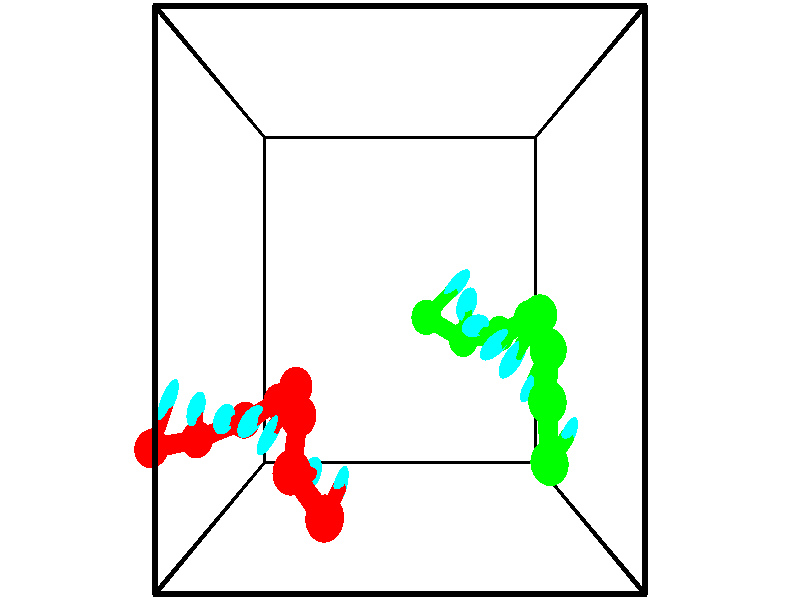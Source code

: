 // switches for output
#declare DRAW_BASES = 1; // possible values are 0, 1; only relevant for DNA ribbons
#declare DRAW_BASES_TYPE = 3; // possible values are 1, 2, 3; only relevant for DNA ribbons
#declare DRAW_FOG = 0; // set to 1 to enable fog

#include "colors.inc"

#include "transforms.inc"
background { rgb <1, 1, 1>}

#default {
   normal{
       ripples 0.25
       frequency 0.20
       turbulence 0.2
       lambda 5
   }
	finish {
		phong 0.1
		phong_size 40.
	}
}

// original window dimensions: 1024x640


// camera settings

camera {
	sky <-0, 1, 0>
	up <-0, 1, 0>
	right 1.6 * <1, 0, 0>
	location <2.5, 2.5, 11.1562>
	look_at <2.5, 2.5, 2.5>
	direction <0, 0, -8.6562>
	angle 67.0682
}


# declare cpy_camera_pos = <2.5, 2.5, 11.1562>;
# if (DRAW_FOG = 1)
fog {
	fog_type 2
	up vnormalize(cpy_camera_pos)
	color rgbt<1,1,1,0.3>
	distance 1e-5
	fog_alt 3e-3
	fog_offset 4
}
# end


// LIGHTS

# declare lum = 6;
global_settings {
	ambient_light rgb lum * <0.05, 0.05, 0.05>
	max_trace_level 15
}# declare cpy_direct_light_amount = 0.25;
light_source
{	1000 * <-1, -1, 1>,
	rgb lum * cpy_direct_light_amount
	parallel
}

light_source
{	1000 * <1, 1, -1>,
	rgb lum * cpy_direct_light_amount
	parallel
}

// strand 0

// nucleotide -1

// particle -1
sphere {
	<1.519346, 0.129566, 3.291732> 0.250000
	pigment { color rgbt <1,0,0,0> }
	no_shadow
}
cylinder {
	<1.599834, 0.238480, 2.915356>,  <1.648128, 0.303828, 2.689530>, 0.100000
	pigment { color rgbt <1,0,0,0> }
	no_shadow
}
cylinder {
	<1.599834, 0.238480, 2.915356>,  <1.519346, 0.129566, 3.291732>, 0.100000
	pigment { color rgbt <1,0,0,0> }
	no_shadow
}

// particle -1
sphere {
	<1.599834, 0.238480, 2.915356> 0.100000
	pigment { color rgbt <1,0,0,0> }
	no_shadow
}
sphere {
	0, 1
	scale<0.080000,0.200000,0.300000>
	matrix <-0.973480, 0.162327, -0.161207,
		0.108847, 0.948426, 0.297727,
		0.201222, 0.272285, -0.940942,
		1.660201, 0.320165, 2.633073>
	pigment { color rgbt <0,1,1,0> }
	no_shadow
}
cylinder {
	<1.060336, 0.592253, 3.131924>,  <1.519346, 0.129566, 3.291732>, 0.130000
	pigment { color rgbt <1,0,0,0> }
	no_shadow
}

// nucleotide -1

// particle -1
sphere {
	<1.060336, 0.592253, 3.131924> 0.250000
	pigment { color rgbt <1,0,0,0> }
	no_shadow
}
cylinder {
	<1.158649, 0.497559, 2.755936>,  <1.217637, 0.440742, 2.530343>, 0.100000
	pigment { color rgbt <1,0,0,0> }
	no_shadow
}
cylinder {
	<1.158649, 0.497559, 2.755936>,  <1.060336, 0.592253, 3.131924>, 0.100000
	pigment { color rgbt <1,0,0,0> }
	no_shadow
}

// particle -1
sphere {
	<1.158649, 0.497559, 2.755936> 0.100000
	pigment { color rgbt <1,0,0,0> }
	no_shadow
}
sphere {
	0, 1
	scale<0.080000,0.200000,0.300000>
	matrix <-0.925056, 0.232421, -0.300420,
		0.289590, 0.943364, -0.161870,
		0.245783, -0.236737, -0.939971,
		1.232384, 0.426538, 2.473944>
	pigment { color rgbt <0,1,1,0> }
	no_shadow
}
cylinder {
	<1.068761, 1.136172, 2.645615>,  <1.060336, 0.592253, 3.131924>, 0.130000
	pigment { color rgbt <1,0,0,0> }
	no_shadow
}

// nucleotide -1

// particle -1
sphere {
	<1.068761, 1.136172, 2.645615> 0.250000
	pigment { color rgbt <1,0,0,0> }
	no_shadow
}
cylinder {
	<0.971142, 0.816010, 2.426601>,  <0.912570, 0.623912, 2.295193>, 0.100000
	pigment { color rgbt <1,0,0,0> }
	no_shadow
}
cylinder {
	<0.971142, 0.816010, 2.426601>,  <1.068761, 1.136172, 2.645615>, 0.100000
	pigment { color rgbt <1,0,0,0> }
	no_shadow
}

// particle -1
sphere {
	<0.971142, 0.816010, 2.426601> 0.100000
	pigment { color rgbt <1,0,0,0> }
	no_shadow
}
sphere {
	0, 1
	scale<0.080000,0.200000,0.300000>
	matrix <-0.853545, 0.445295, -0.270505,
		0.460328, 0.401330, -0.791854,
		-0.244047, -0.800404, -0.547535,
		0.897928, 0.575888, 2.262341>
	pigment { color rgbt <0,1,1,0> }
	no_shadow
}
cylinder {
	<0.913481, 1.400353, 1.965471>,  <1.068761, 1.136172, 2.645615>, 0.130000
	pigment { color rgbt <1,0,0,0> }
	no_shadow
}

// nucleotide -1

// particle -1
sphere {
	<0.913481, 1.400353, 1.965471> 0.250000
	pigment { color rgbt <1,0,0,0> }
	no_shadow
}
cylinder {
	<0.701511, 1.066956, 2.028038>,  <0.574329, 0.866917, 2.065578>, 0.100000
	pigment { color rgbt <1,0,0,0> }
	no_shadow
}
cylinder {
	<0.701511, 1.066956, 2.028038>,  <0.913481, 1.400353, 1.965471>, 0.100000
	pigment { color rgbt <1,0,0,0> }
	no_shadow
}

// particle -1
sphere {
	<0.701511, 1.066956, 2.028038> 0.100000
	pigment { color rgbt <1,0,0,0> }
	no_shadow
}
sphere {
	0, 1
	scale<0.080000,0.200000,0.300000>
	matrix <-0.823124, 0.461143, -0.331382,
		0.204074, -0.304358, -0.930441,
		-0.529925, -0.833495, 0.156417,
		0.542534, 0.816907, 2.074963>
	pigment { color rgbt <0,1,1,0> }
	no_shadow
}
cylinder {
	<0.528127, 1.115893, 1.329698>,  <0.913481, 1.400353, 1.965471>, 0.130000
	pigment { color rgbt <1,0,0,0> }
	no_shadow
}

// nucleotide -1

// particle -1
sphere {
	<0.528127, 1.115893, 1.329698> 0.250000
	pigment { color rgbt <1,0,0,0> }
	no_shadow
}
cylinder {
	<0.355442, 1.023987, 1.678600>,  <0.251831, 0.968843, 1.887942>, 0.100000
	pigment { color rgbt <1,0,0,0> }
	no_shadow
}
cylinder {
	<0.355442, 1.023987, 1.678600>,  <0.528127, 1.115893, 1.329698>, 0.100000
	pigment { color rgbt <1,0,0,0> }
	no_shadow
}

// particle -1
sphere {
	<0.355442, 1.023987, 1.678600> 0.100000
	pigment { color rgbt <1,0,0,0> }
	no_shadow
}
sphere {
	0, 1
	scale<0.080000,0.200000,0.300000>
	matrix <-0.882843, 0.305926, -0.356368,
		-0.184965, -0.923914, -0.334918,
		-0.431713, -0.229765, 0.872257,
		0.225928, 0.955057, 1.940277>
	pigment { color rgbt <0,1,1,0> }
	no_shadow
}
cylinder {
	<-0.066409, 0.844328, 1.175351>,  <0.528127, 1.115893, 1.329698>, 0.130000
	pigment { color rgbt <1,0,0,0> }
	no_shadow
}

// nucleotide -1

// particle -1
sphere {
	<-0.066409, 0.844328, 1.175351> 0.250000
	pigment { color rgbt <1,0,0,0> }
	no_shadow
}
cylinder {
	<-0.146935, 0.915421, 1.560658>,  <-0.195250, 0.958076, 1.791842>, 0.100000
	pigment { color rgbt <1,0,0,0> }
	no_shadow
}
cylinder {
	<-0.146935, 0.915421, 1.560658>,  <-0.066409, 0.844328, 1.175351>, 0.100000
	pigment { color rgbt <1,0,0,0> }
	no_shadow
}

// particle -1
sphere {
	<-0.146935, 0.915421, 1.560658> 0.100000
	pigment { color rgbt <1,0,0,0> }
	no_shadow
}
sphere {
	0, 1
	scale<0.080000,0.200000,0.300000>
	matrix <-0.938440, 0.246832, -0.241669,
		-0.280717, -0.952620, 0.117101,
		-0.201314, 0.177732, 0.963267,
		-0.207329, 0.968740, 1.849638>
	pigment { color rgbt <0,1,1,0> }
	no_shadow
}
cylinder {
	<-0.815284, 0.600462, 1.292838>,  <-0.066409, 0.844328, 1.175351>, 0.130000
	pigment { color rgbt <1,0,0,0> }
	no_shadow
}

// nucleotide -1

// particle -1
sphere {
	<-0.815284, 0.600462, 1.292838> 0.250000
	pigment { color rgbt <1,0,0,0> }
	no_shadow
}
cylinder {
	<-0.731037, 0.877930, 1.568363>,  <-0.680489, 1.044411, 1.733678>, 0.100000
	pigment { color rgbt <1,0,0,0> }
	no_shadow
}
cylinder {
	<-0.731037, 0.877930, 1.568363>,  <-0.815284, 0.600462, 1.292838>, 0.100000
	pigment { color rgbt <1,0,0,0> }
	no_shadow
}

// particle -1
sphere {
	<-0.731037, 0.877930, 1.568363> 0.100000
	pigment { color rgbt <1,0,0,0> }
	no_shadow
}
sphere {
	0, 1
	scale<0.080000,0.200000,0.300000>
	matrix <-0.875947, 0.446737, -0.182051,
		-0.434002, -0.565020, 0.701709,
		0.210617, 0.693670, 0.688812,
		-0.667852, 1.086031, 1.775007>
	pigment { color rgbt <0,1,1,0> }
	no_shadow
}
cylinder {
	<-1.360594, 0.578360, 1.768289>,  <-0.815284, 0.600462, 1.292838>, 0.130000
	pigment { color rgbt <1,0,0,0> }
	no_shadow
}

// nucleotide -1

// particle -1
sphere {
	<-1.360594, 0.578360, 1.768289> 0.250000
	pigment { color rgbt <1,0,0,0> }
	no_shadow
}
cylinder {
	<-1.195770, 0.939438, 1.817848>,  <-1.096876, 1.156085, 1.847584>, 0.100000
	pigment { color rgbt <1,0,0,0> }
	no_shadow
}
cylinder {
	<-1.195770, 0.939438, 1.817848>,  <-1.360594, 0.578360, 1.768289>, 0.100000
	pigment { color rgbt <1,0,0,0> }
	no_shadow
}

// particle -1
sphere {
	<-1.195770, 0.939438, 1.817848> 0.100000
	pigment { color rgbt <1,0,0,0> }
	no_shadow
}
sphere {
	0, 1
	scale<0.080000,0.200000,0.300000>
	matrix <-0.900964, 0.423947, -0.092372,
		-0.135910, -0.073565, 0.987986,
		0.412059, 0.902694, 0.123899,
		-1.072153, 1.210246, 1.855018>
	pigment { color rgbt <0,1,1,0> }
	no_shadow
}
// strand 1

// nucleotide -1

// particle -1
sphere {
	<2.943677, 2.256187, 0.955918> 0.250000
	pigment { color rgbt <0,1,0,0> }
	no_shadow
}
cylinder {
	<3.242872, 2.517990, 0.911858>,  <3.422390, 2.675072, 0.885421>, 0.100000
	pigment { color rgbt <0,1,0,0> }
	no_shadow
}
cylinder {
	<3.242872, 2.517990, 0.911858>,  <2.943677, 2.256187, 0.955918>, 0.100000
	pigment { color rgbt <0,1,0,0> }
	no_shadow
}

// particle -1
sphere {
	<3.242872, 2.517990, 0.911858> 0.100000
	pigment { color rgbt <0,1,0,0> }
	no_shadow
}
sphere {
	0, 1
	scale<0.080000,0.200000,0.300000>
	matrix <0.606782, -0.607097, 0.513078,
		0.268940, -0.450614, -0.851245,
		0.747988, 0.654508, -0.110152,
		3.467269, 2.714342, 0.878812>
	pigment { color rgbt <0,1,1,0> }
	no_shadow
}
cylinder {
	<3.600636, 1.923616, 0.638569>,  <2.943677, 2.256187, 0.955918>, 0.130000
	pigment { color rgbt <0,1,0,0> }
	no_shadow
}

// nucleotide -1

// particle -1
sphere {
	<3.600636, 1.923616, 0.638569> 0.250000
	pigment { color rgbt <0,1,0,0> }
	no_shadow
}
cylinder {
	<3.606509, 2.217041, 0.910355>,  <3.610033, 2.393096, 1.073426>, 0.100000
	pigment { color rgbt <0,1,0,0> }
	no_shadow
}
cylinder {
	<3.606509, 2.217041, 0.910355>,  <3.600636, 1.923616, 0.638569>, 0.100000
	pigment { color rgbt <0,1,0,0> }
	no_shadow
}

// particle -1
sphere {
	<3.606509, 2.217041, 0.910355> 0.100000
	pigment { color rgbt <0,1,0,0> }
	no_shadow
}
sphere {
	0, 1
	scale<0.080000,0.200000,0.300000>
	matrix <0.482167, -0.600503, 0.637896,
		0.875956, 0.318249, -0.362516,
		0.014682, 0.733563, 0.679463,
		3.610914, 2.437110, 1.114194>
	pigment { color rgbt <0,1,1,0> }
	no_shadow
}
cylinder {
	<4.192383, 2.022020, 0.880802>,  <3.600636, 1.923616, 0.638569>, 0.130000
	pigment { color rgbt <0,1,0,0> }
	no_shadow
}

// nucleotide -1

// particle -1
sphere {
	<4.192383, 2.022020, 0.880802> 0.250000
	pigment { color rgbt <0,1,0,0> }
	no_shadow
}
cylinder {
	<3.925325, 2.095673, 1.169342>,  <3.765091, 2.139864, 1.342466>, 0.100000
	pigment { color rgbt <0,1,0,0> }
	no_shadow
}
cylinder {
	<3.925325, 2.095673, 1.169342>,  <4.192383, 2.022020, 0.880802>, 0.100000
	pigment { color rgbt <0,1,0,0> }
	no_shadow
}

// particle -1
sphere {
	<3.925325, 2.095673, 1.169342> 0.100000
	pigment { color rgbt <0,1,0,0> }
	no_shadow
}
sphere {
	0, 1
	scale<0.080000,0.200000,0.300000>
	matrix <0.417767, -0.709336, 0.567727,
		0.616217, 0.680396, 0.396659,
		-0.667643, 0.184132, 0.721351,
		3.725032, 2.150912, 1.385747>
	pigment { color rgbt <0,1,1,0> }
	no_shadow
}
cylinder {
	<4.574830, 2.249125, 1.488191>,  <4.192383, 2.022020, 0.880802>, 0.130000
	pigment { color rgbt <0,1,0,0> }
	no_shadow
}

// nucleotide -1

// particle -1
sphere {
	<4.574830, 2.249125, 1.488191> 0.250000
	pigment { color rgbt <0,1,0,0> }
	no_shadow
}
cylinder {
	<4.243558, 2.057190, 1.604034>,  <4.044795, 1.942029, 1.673540>, 0.100000
	pigment { color rgbt <0,1,0,0> }
	no_shadow
}
cylinder {
	<4.243558, 2.057190, 1.604034>,  <4.574830, 2.249125, 1.488191>, 0.100000
	pigment { color rgbt <0,1,0,0> }
	no_shadow
}

// particle -1
sphere {
	<4.243558, 2.057190, 1.604034> 0.100000
	pigment { color rgbt <0,1,0,0> }
	no_shadow
}
sphere {
	0, 1
	scale<0.080000,0.200000,0.300000>
	matrix <0.534700, -0.521589, 0.664862,
		-0.167970, 0.705479, 0.688539,
		-0.828180, -0.479838, 0.289608,
		3.995104, 1.913238, 1.690917>
	pigment { color rgbt <0,1,1,0> }
	no_shadow
}
cylinder {
	<4.570984, 2.319346, 2.220057>,  <4.574830, 2.249125, 1.488191>, 0.130000
	pigment { color rgbt <0,1,0,0> }
	no_shadow
}

// nucleotide -1

// particle -1
sphere {
	<4.570984, 2.319346, 2.220057> 0.250000
	pigment { color rgbt <0,1,0,0> }
	no_shadow
}
cylinder {
	<4.359267, 1.995529, 2.118477>,  <4.232237, 1.801239, 2.057528>, 0.100000
	pigment { color rgbt <0,1,0,0> }
	no_shadow
}
cylinder {
	<4.359267, 1.995529, 2.118477>,  <4.570984, 2.319346, 2.220057>, 0.100000
	pigment { color rgbt <0,1,0,0> }
	no_shadow
}

// particle -1
sphere {
	<4.359267, 1.995529, 2.118477> 0.100000
	pigment { color rgbt <0,1,0,0> }
	no_shadow
}
sphere {
	0, 1
	scale<0.080000,0.200000,0.300000>
	matrix <0.490845, -0.536312, 0.686615,
		-0.692042, 0.238768, 0.681225,
		-0.529291, -0.809543, -0.253952,
		4.200480, 1.752666, 2.042291>
	pigment { color rgbt <0,1,1,0> }
	no_shadow
}
cylinder {
	<4.554952, 1.926996, 2.779111>,  <4.570984, 2.319346, 2.220057>, 0.130000
	pigment { color rgbt <0,1,0,0> }
	no_shadow
}

// nucleotide -1

// particle -1
sphere {
	<4.554952, 1.926996, 2.779111> 0.250000
	pigment { color rgbt <0,1,0,0> }
	no_shadow
}
cylinder {
	<4.487290, 1.654694, 2.494026>,  <4.446693, 1.491312, 2.322975>, 0.100000
	pigment { color rgbt <0,1,0,0> }
	no_shadow
}
cylinder {
	<4.487290, 1.654694, 2.494026>,  <4.554952, 1.926996, 2.779111>, 0.100000
	pigment { color rgbt <0,1,0,0> }
	no_shadow
}

// particle -1
sphere {
	<4.487290, 1.654694, 2.494026> 0.100000
	pigment { color rgbt <0,1,0,0> }
	no_shadow
}
sphere {
	0, 1
	scale<0.080000,0.200000,0.300000>
	matrix <0.595378, -0.646859, 0.476549,
		-0.785438, -0.343723, 0.514725,
		-0.169153, -0.680756, -0.712712,
		4.436544, 1.450467, 2.280212>
	pigment { color rgbt <0,1,1,0> }
	no_shadow
}
cylinder {
	<4.475968, 1.363849, 3.059606>,  <4.554952, 1.926996, 2.779111>, 0.130000
	pigment { color rgbt <0,1,0,0> }
	no_shadow
}

// nucleotide -1

// particle -1
sphere {
	<4.475968, 1.363849, 3.059606> 0.250000
	pigment { color rgbt <0,1,0,0> }
	no_shadow
}
cylinder {
	<4.580752, 1.247299, 2.691589>,  <4.643623, 1.177369, 2.470779>, 0.100000
	pigment { color rgbt <0,1,0,0> }
	no_shadow
}
cylinder {
	<4.580752, 1.247299, 2.691589>,  <4.475968, 1.363849, 3.059606>, 0.100000
	pigment { color rgbt <0,1,0,0> }
	no_shadow
}

// particle -1
sphere {
	<4.580752, 1.247299, 2.691589> 0.100000
	pigment { color rgbt <0,1,0,0> }
	no_shadow
}
sphere {
	0, 1
	scale<0.080000,0.200000,0.300000>
	matrix <0.712383, -0.584761, 0.388027,
		-0.651065, -0.757070, 0.054385,
		0.261961, -0.291374, -0.920042,
		4.659341, 1.159887, 2.415577>
	pigment { color rgbt <0,1,1,0> }
	no_shadow
}
cylinder {
	<4.518578, 0.663249, 3.000214>,  <4.475968, 1.363849, 3.059606>, 0.130000
	pigment { color rgbt <0,1,0,0> }
	no_shadow
}

// nucleotide -1

// particle -1
sphere {
	<4.518578, 0.663249, 3.000214> 0.250000
	pigment { color rgbt <0,1,0,0> }
	no_shadow
}
cylinder {
	<4.749663, 0.788025, 2.698502>,  <4.888315, 0.862890, 2.517474>, 0.100000
	pigment { color rgbt <0,1,0,0> }
	no_shadow
}
cylinder {
	<4.749663, 0.788025, 2.698502>,  <4.518578, 0.663249, 3.000214>, 0.100000
	pigment { color rgbt <0,1,0,0> }
	no_shadow
}

// particle -1
sphere {
	<4.749663, 0.788025, 2.698502> 0.100000
	pigment { color rgbt <0,1,0,0> }
	no_shadow
}
sphere {
	0, 1
	scale<0.080000,0.200000,0.300000>
	matrix <0.812055, -0.313092, 0.492483,
		-0.082535, -0.897033, -0.434190,
		0.577715, 0.311939, -0.754281,
		4.922978, 0.881607, 2.472217>
	pigment { color rgbt <0,1,1,0> }
	no_shadow
}
// box output
cylinder {
	<0.000000, 0.000000, 0.000000>,  <5.000000, 0.000000, 0.000000>, 0.025000
	pigment { color rgbt <0,0,0,0> }
	no_shadow
}
cylinder {
	<0.000000, 0.000000, 0.000000>,  <0.000000, 5.000000, 0.000000>, 0.025000
	pigment { color rgbt <0,0,0,0> }
	no_shadow
}
cylinder {
	<0.000000, 0.000000, 0.000000>,  <0.000000, 0.000000, 5.000000>, 0.025000
	pigment { color rgbt <0,0,0,0> }
	no_shadow
}
cylinder {
	<5.000000, 5.000000, 5.000000>,  <0.000000, 5.000000, 5.000000>, 0.025000
	pigment { color rgbt <0,0,0,0> }
	no_shadow
}
cylinder {
	<5.000000, 5.000000, 5.000000>,  <5.000000, 0.000000, 5.000000>, 0.025000
	pigment { color rgbt <0,0,0,0> }
	no_shadow
}
cylinder {
	<5.000000, 5.000000, 5.000000>,  <5.000000, 5.000000, 0.000000>, 0.025000
	pigment { color rgbt <0,0,0,0> }
	no_shadow
}
cylinder {
	<0.000000, 0.000000, 5.000000>,  <0.000000, 5.000000, 5.000000>, 0.025000
	pigment { color rgbt <0,0,0,0> }
	no_shadow
}
cylinder {
	<0.000000, 0.000000, 5.000000>,  <5.000000, 0.000000, 5.000000>, 0.025000
	pigment { color rgbt <0,0,0,0> }
	no_shadow
}
cylinder {
	<5.000000, 5.000000, 0.000000>,  <0.000000, 5.000000, 0.000000>, 0.025000
	pigment { color rgbt <0,0,0,0> }
	no_shadow
}
cylinder {
	<5.000000, 5.000000, 0.000000>,  <5.000000, 0.000000, 0.000000>, 0.025000
	pigment { color rgbt <0,0,0,0> }
	no_shadow
}
cylinder {
	<5.000000, 0.000000, 5.000000>,  <5.000000, 0.000000, 0.000000>, 0.025000
	pigment { color rgbt <0,0,0,0> }
	no_shadow
}
cylinder {
	<0.000000, 5.000000, 0.000000>,  <0.000000, 5.000000, 5.000000>, 0.025000
	pigment { color rgbt <0,0,0,0> }
	no_shadow
}
// end of box output
